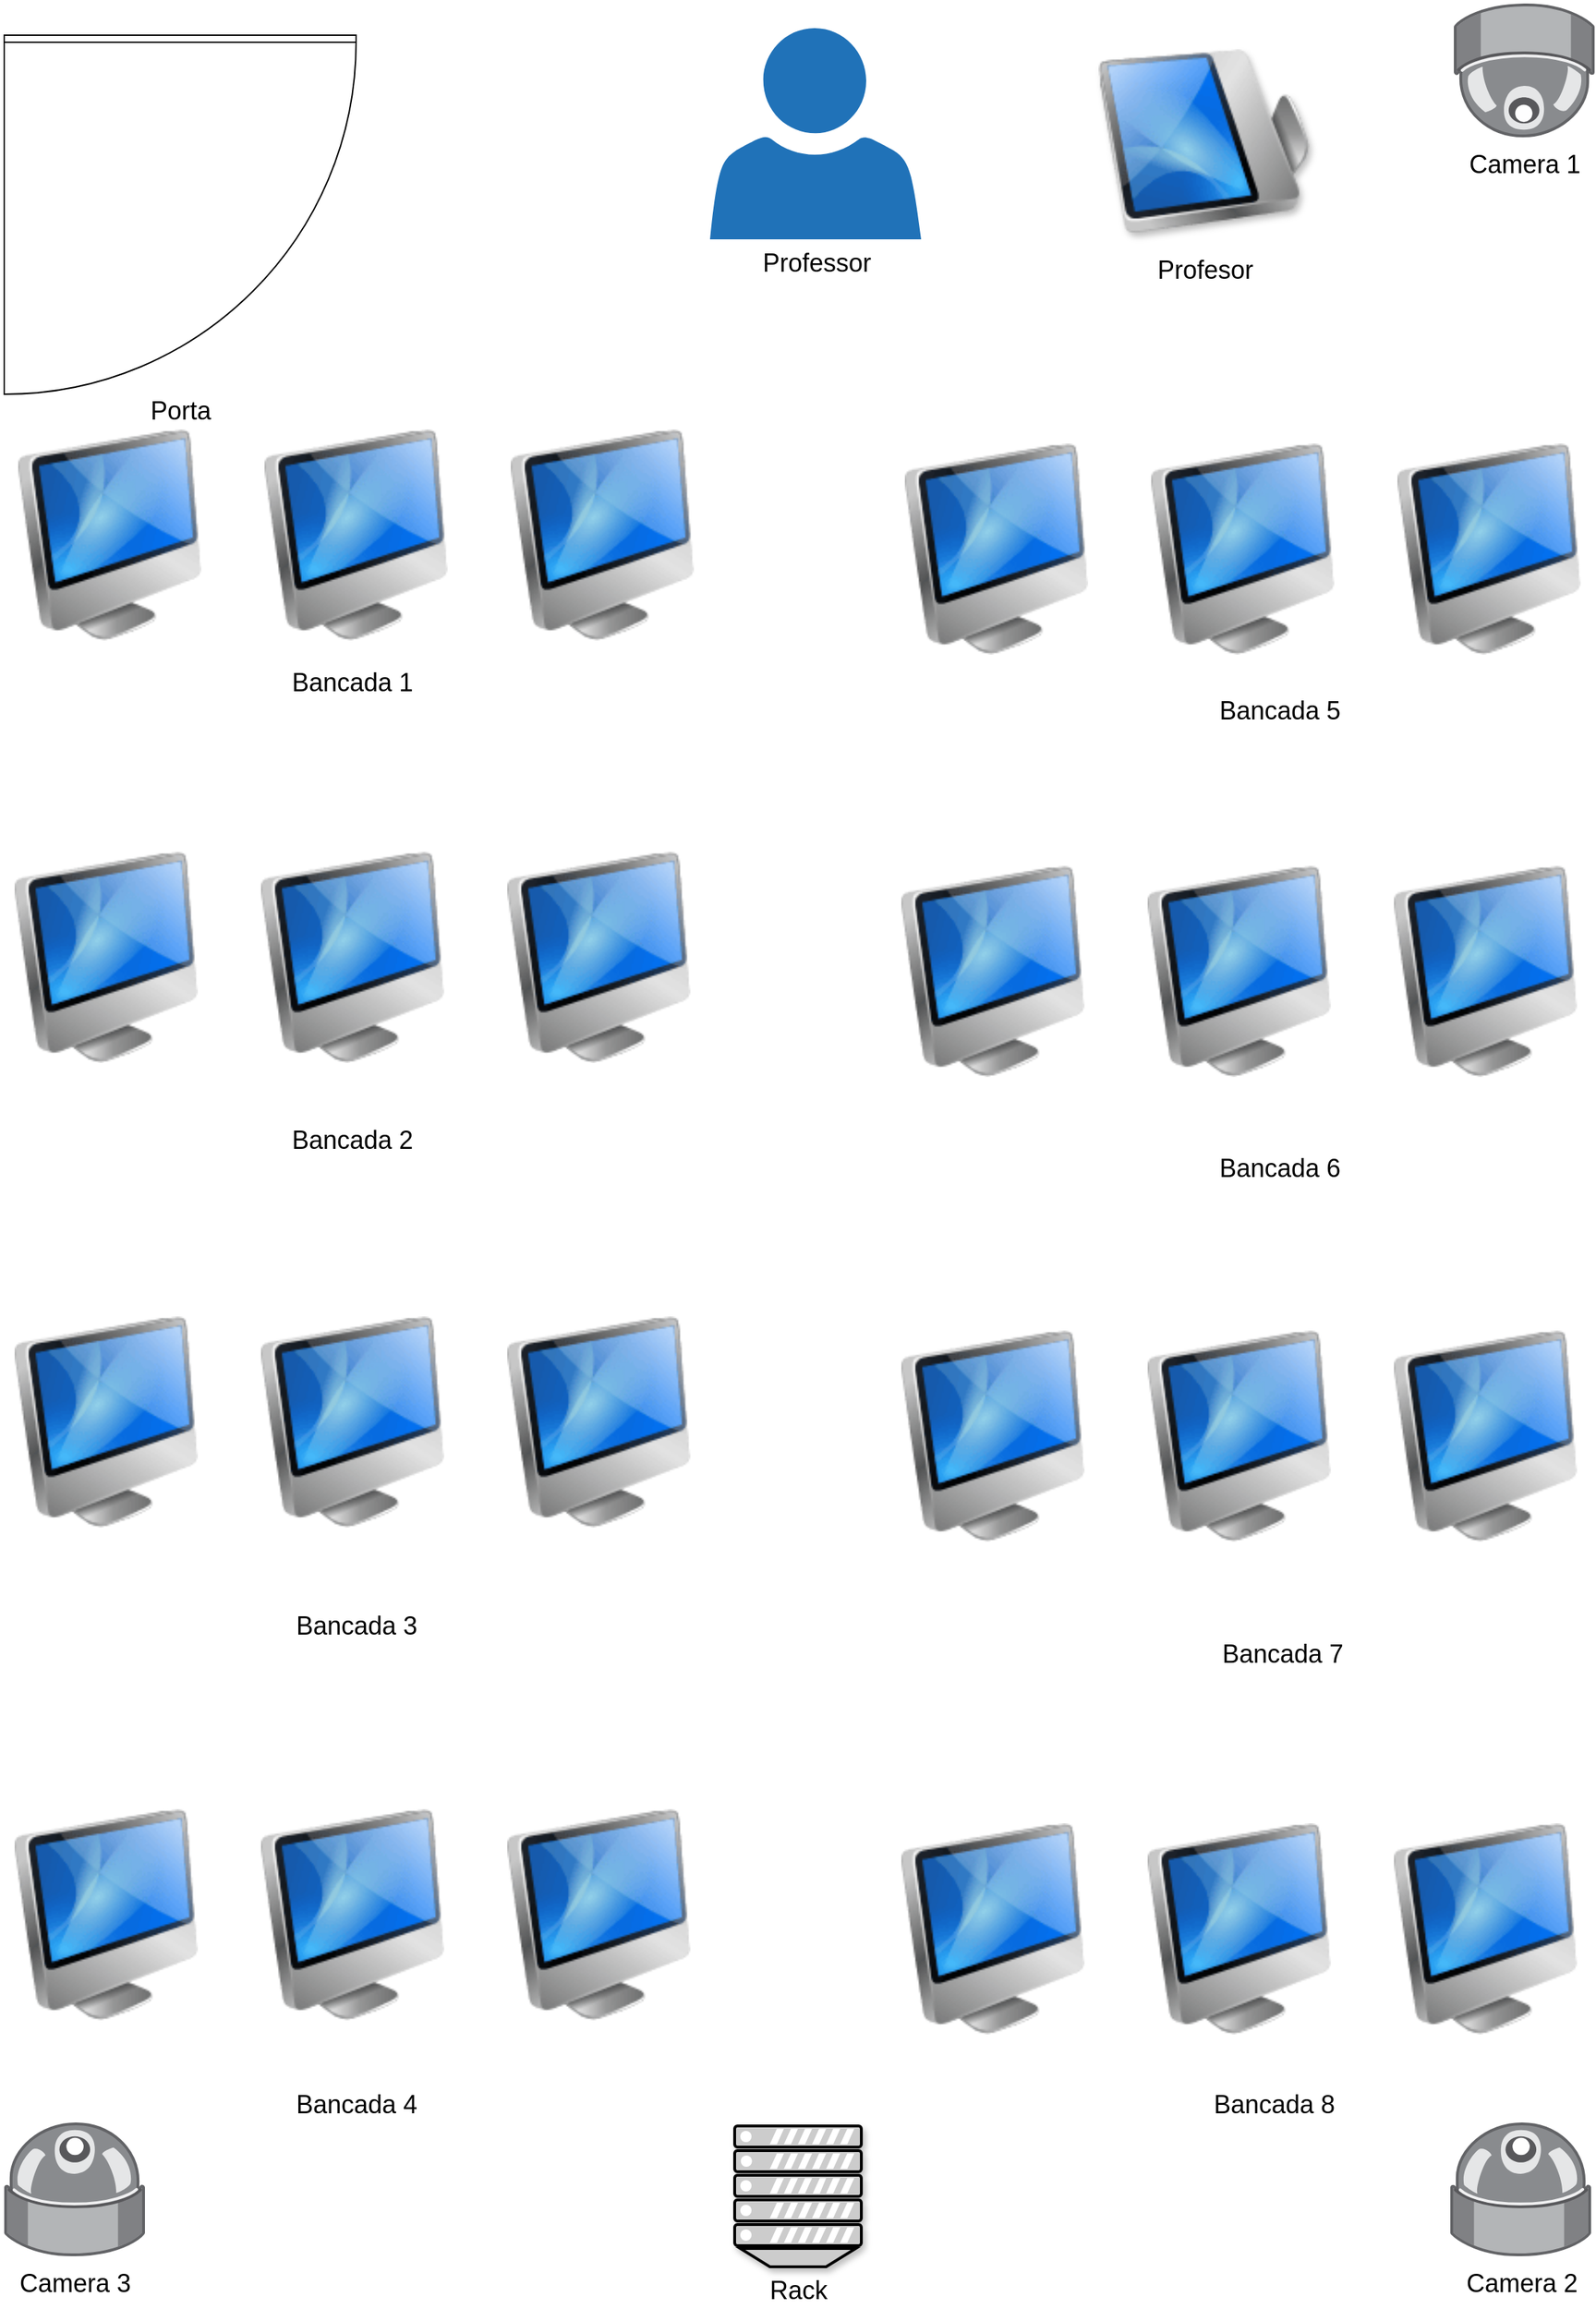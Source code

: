 <mxfile version="10.6.3" type="github"><diagram id="YvRBkcpx1CeeRfVkP2bW" name="Página-1"><mxGraphModel dx="3260" dy="1713" grid="1" gridSize="10" guides="1" tooltips="1" connect="1" arrows="1" fold="1" page="1" pageScale="1" pageWidth="1169" pageHeight="1654" math="0" shadow="0"><root><mxCell id="0"/><mxCell id="1" parent="0"/><mxCell id="-GlGFQ3hHlZBgSidb8LR-11" value="Porta" style="verticalLabelPosition=bottom;html=1;verticalAlign=top;align=center;shape=mxgraph.floorplan.doorLeft;fontSize=18;" parent="1" vertex="1"><mxGeometry x="20" y="30" width="250" height="250" as="geometry"/></mxCell><mxCell id="-GlGFQ3hHlZBgSidb8LR-12" value="" style="image;html=1;labelBackgroundColor=#ffffff;image=img/lib/clip_art/computers/iMac_128x128.png" parent="1" vertex="1"><mxGeometry x="20" y="310" width="150" height="150" as="geometry"/></mxCell><mxCell id="-GlGFQ3hHlZBgSidb8LR-13" value="" style="image;html=1;labelBackgroundColor=#ffffff;image=img/lib/clip_art/computers/iMac_128x128.png" parent="1" vertex="1"><mxGeometry x="195" y="310" width="150" height="150" as="geometry"/></mxCell><mxCell id="-GlGFQ3hHlZBgSidb8LR-14" value="" style="image;html=1;labelBackgroundColor=#ffffff;image=img/lib/clip_art/computers/iMac_128x128.png" parent="1" vertex="1"><mxGeometry x="370" y="310" width="150" height="150" as="geometry"/></mxCell><mxCell id="-GlGFQ3hHlZBgSidb8LR-15" value="" style="image;html=1;labelBackgroundColor=#ffffff;image=img/lib/clip_art/computers/iMac_128x128.png" parent="1" vertex="1"><mxGeometry x="650" y="320" width="150" height="150" as="geometry"/></mxCell><mxCell id="-GlGFQ3hHlZBgSidb8LR-16" value="" style="image;html=1;labelBackgroundColor=#ffffff;image=img/lib/clip_art/computers/iMac_128x128.png" parent="1" vertex="1"><mxGeometry x="825" y="320" width="150" height="150" as="geometry"/></mxCell><mxCell id="-GlGFQ3hHlZBgSidb8LR-17" value="" style="image;html=1;labelBackgroundColor=#ffffff;image=img/lib/clip_art/computers/iMac_128x128.png" parent="1" vertex="1"><mxGeometry x="1000" y="320" width="150" height="150" as="geometry"/></mxCell><mxCell id="-GlGFQ3hHlZBgSidb8LR-18" value="" style="image;html=1;labelBackgroundColor=#ffffff;image=img/lib/clip_art/computers/iMac_128x128.png" parent="1" vertex="1"><mxGeometry x="17.5" y="610" width="150" height="150" as="geometry"/></mxCell><mxCell id="-GlGFQ3hHlZBgSidb8LR-19" value="" style="image;html=1;labelBackgroundColor=#ffffff;image=img/lib/clip_art/computers/iMac_128x128.png" parent="1" vertex="1"><mxGeometry x="192.5" y="610" width="150" height="150" as="geometry"/></mxCell><mxCell id="-GlGFQ3hHlZBgSidb8LR-20" value="" style="image;html=1;labelBackgroundColor=#ffffff;image=img/lib/clip_art/computers/iMac_128x128.png" parent="1" vertex="1"><mxGeometry x="367.5" y="610" width="150" height="150" as="geometry"/></mxCell><mxCell id="-GlGFQ3hHlZBgSidb8LR-21" value="" style="image;html=1;labelBackgroundColor=#ffffff;image=img/lib/clip_art/computers/iMac_128x128.png" parent="1" vertex="1"><mxGeometry x="647.5" y="620" width="150" height="150" as="geometry"/></mxCell><mxCell id="-GlGFQ3hHlZBgSidb8LR-22" value="" style="image;html=1;labelBackgroundColor=#ffffff;image=img/lib/clip_art/computers/iMac_128x128.png" parent="1" vertex="1"><mxGeometry x="822.5" y="620" width="150" height="150" as="geometry"/></mxCell><mxCell id="-GlGFQ3hHlZBgSidb8LR-23" value="" style="image;html=1;labelBackgroundColor=#ffffff;image=img/lib/clip_art/computers/iMac_128x128.png" parent="1" vertex="1"><mxGeometry x="997.5" y="620" width="150" height="150" as="geometry"/></mxCell><mxCell id="-GlGFQ3hHlZBgSidb8LR-24" value="" style="image;html=1;labelBackgroundColor=#ffffff;image=img/lib/clip_art/computers/iMac_128x128.png" parent="1" vertex="1"><mxGeometry x="17.5" y="940" width="150" height="150" as="geometry"/></mxCell><mxCell id="-GlGFQ3hHlZBgSidb8LR-25" value="" style="image;html=1;labelBackgroundColor=#ffffff;image=img/lib/clip_art/computers/iMac_128x128.png" parent="1" vertex="1"><mxGeometry x="192.5" y="940" width="150" height="150" as="geometry"/></mxCell><mxCell id="-GlGFQ3hHlZBgSidb8LR-26" value="" style="image;html=1;labelBackgroundColor=#ffffff;image=img/lib/clip_art/computers/iMac_128x128.png" parent="1" vertex="1"><mxGeometry x="367.5" y="940" width="150" height="150" as="geometry"/></mxCell><mxCell id="-GlGFQ3hHlZBgSidb8LR-27" value="" style="image;html=1;labelBackgroundColor=#ffffff;image=img/lib/clip_art/computers/iMac_128x128.png" parent="1" vertex="1"><mxGeometry x="647.5" y="950" width="150" height="150" as="geometry"/></mxCell><mxCell id="-GlGFQ3hHlZBgSidb8LR-28" value="" style="image;html=1;labelBackgroundColor=#ffffff;image=img/lib/clip_art/computers/iMac_128x128.png" parent="1" vertex="1"><mxGeometry x="822.5" y="950" width="150" height="150" as="geometry"/></mxCell><mxCell id="-GlGFQ3hHlZBgSidb8LR-29" value="" style="image;html=1;labelBackgroundColor=#ffffff;image=img/lib/clip_art/computers/iMac_128x128.png" parent="1" vertex="1"><mxGeometry x="997.5" y="950" width="150" height="150" as="geometry"/></mxCell><mxCell id="-GlGFQ3hHlZBgSidb8LR-30" value="" style="image;html=1;labelBackgroundColor=#ffffff;image=img/lib/clip_art/computers/iMac_128x128.png" parent="1" vertex="1"><mxGeometry x="17.5" y="1290" width="150" height="150" as="geometry"/></mxCell><mxCell id="-GlGFQ3hHlZBgSidb8LR-31" value="" style="image;html=1;labelBackgroundColor=#ffffff;image=img/lib/clip_art/computers/iMac_128x128.png" parent="1" vertex="1"><mxGeometry x="192.5" y="1290" width="150" height="150" as="geometry"/></mxCell><mxCell id="-GlGFQ3hHlZBgSidb8LR-32" value="" style="image;html=1;labelBackgroundColor=#ffffff;image=img/lib/clip_art/computers/iMac_128x128.png" parent="1" vertex="1"><mxGeometry x="367.5" y="1290" width="150" height="150" as="geometry"/></mxCell><mxCell id="-GlGFQ3hHlZBgSidb8LR-33" value="" style="image;html=1;labelBackgroundColor=#ffffff;image=img/lib/clip_art/computers/iMac_128x128.png" parent="1" vertex="1"><mxGeometry x="647.5" y="1300" width="150" height="150" as="geometry"/></mxCell><mxCell id="-GlGFQ3hHlZBgSidb8LR-34" value="" style="image;html=1;labelBackgroundColor=#ffffff;image=img/lib/clip_art/computers/iMac_128x128.png" parent="1" vertex="1"><mxGeometry x="822.5" y="1300" width="150" height="150" as="geometry"/></mxCell><mxCell id="-GlGFQ3hHlZBgSidb8LR-35" value="" style="image;html=1;labelBackgroundColor=#ffffff;image=img/lib/clip_art/computers/iMac_128x128.png" parent="1" vertex="1"><mxGeometry x="997.5" y="1300" width="150" height="150" as="geometry"/></mxCell><mxCell id="-GlGFQ3hHlZBgSidb8LR-36" value="Profesor" style="image;html=1;labelBackgroundColor=#ffffff;image=img/lib/clip_art/computers/iMac_128x128.png;fontSize=18;direction=north;shadow=1;" parent="1" vertex="1"><mxGeometry x="797.5" y="30" width="150" height="150" as="geometry"/></mxCell><mxCell id="-GlGFQ3hHlZBgSidb8LR-39" value="Professor" style="shadow=0;dashed=0;html=1;strokeColor=none;labelPosition=center;verticalLabelPosition=bottom;verticalAlign=top;outlineConnect=0;align=center;shape=mxgraph.office.users.user;fillColor=#2072B8;fontSize=18;" parent="1" vertex="1"><mxGeometry x="521.5" y="25" width="150" height="150" as="geometry"/></mxCell><mxCell id="ugU7lIVXQ1bSRx1fVHT6-1" value="Bancada 1" style="text;html=1;strokeColor=none;fillColor=none;align=center;verticalAlign=middle;whiteSpace=wrap;rounded=0;fontSize=18;" vertex="1" parent="1"><mxGeometry x="221" y="480" width="93" height="20" as="geometry"/></mxCell><mxCell id="ugU7lIVXQ1bSRx1fVHT6-2" value="Bancada 2" style="text;html=1;strokeColor=none;fillColor=none;align=center;verticalAlign=middle;whiteSpace=wrap;rounded=0;fontSize=18;" vertex="1" parent="1"><mxGeometry x="221" y="805" width="93" height="20" as="geometry"/></mxCell><mxCell id="ugU7lIVXQ1bSRx1fVHT6-3" value="Bancada 3" style="text;html=1;strokeColor=none;fillColor=none;align=center;verticalAlign=middle;whiteSpace=wrap;rounded=0;fontSize=18;" vertex="1" parent="1"><mxGeometry x="223.5" y="1150" width="93" height="20" as="geometry"/></mxCell><mxCell id="ugU7lIVXQ1bSRx1fVHT6-4" value="Bancada 4" style="text;html=1;strokeColor=none;fillColor=none;align=center;verticalAlign=middle;whiteSpace=wrap;rounded=0;fontSize=18;" vertex="1" parent="1"><mxGeometry x="223.5" y="1490" width="93" height="20" as="geometry"/></mxCell><mxCell id="ugU7lIVXQ1bSRx1fVHT6-7" value="Bancada 5" style="text;html=1;strokeColor=none;fillColor=none;align=center;verticalAlign=middle;whiteSpace=wrap;rounded=0;fontSize=18;" vertex="1" parent="1"><mxGeometry x="879.5" y="500" width="93" height="20" as="geometry"/></mxCell><mxCell id="ugU7lIVXQ1bSRx1fVHT6-8" value="Bancada 6" style="text;html=1;strokeColor=none;fillColor=none;align=center;verticalAlign=middle;whiteSpace=wrap;rounded=0;fontSize=18;" vertex="1" parent="1"><mxGeometry x="879.5" y="825" width="93" height="20" as="geometry"/></mxCell><mxCell id="ugU7lIVXQ1bSRx1fVHT6-9" value="Bancada 7" style="text;html=1;strokeColor=none;fillColor=none;align=center;verticalAlign=middle;whiteSpace=wrap;rounded=0;fontSize=18;" vertex="1" parent="1"><mxGeometry x="882" y="1170" width="93" height="20" as="geometry"/></mxCell><mxCell id="ugU7lIVXQ1bSRx1fVHT6-10" value="Bancada 8" style="text;html=1;strokeColor=none;fillColor=none;align=center;verticalAlign=middle;whiteSpace=wrap;rounded=0;fontSize=18;" vertex="1" parent="1"><mxGeometry x="876" y="1490" width="93" height="20" as="geometry"/></mxCell><mxCell id="ugU7lIVXQ1bSRx1fVHT6-11" value="Camera 3" style="points=[];html=1;align=center;shadow=0;dashed=0;image;image=img/lib/allied_telesis/security/Surveillance_Camera_Ceiling.svg;fontSize=18;direction=west;" vertex="1" parent="1"><mxGeometry x="20" y="1510" width="100" height="100" as="geometry"/></mxCell><mxCell id="ugU7lIVXQ1bSRx1fVHT6-12" value="Camera 2" style="points=[];html=1;align=center;shadow=0;dashed=0;image;image=img/lib/allied_telesis/security/Surveillance_Camera_Ceiling.svg;fontSize=18;direction=west;" vertex="1" parent="1"><mxGeometry x="1047.5" y="1510" width="100" height="100" as="geometry"/></mxCell><mxCell id="ugU7lIVXQ1bSRx1fVHT6-13" value="Camera 1" style="points=[];html=1;align=center;shadow=0;dashed=0;image;image=img/lib/allied_telesis/security/Surveillance_Camera_Ceiling.svg;fontSize=18;direction=east;" vertex="1" parent="1"><mxGeometry x="1050" y="5" width="100" height="100" as="geometry"/></mxCell><mxCell id="ugU7lIVXQ1bSRx1fVHT6-16" value="Rack" style="fontColor=#000000;verticalAlign=top;verticalLabelPosition=bottom;labelPosition=center;align=center;html=1;outlineConnect=0;fillColor=#CCCCCC;strokeColor=#000000;gradientColor=none;gradientDirection=north;strokeWidth=2;shape=mxgraph.networks.server;shadow=1;fontSize=18;direction=west;" vertex="1" parent="1"><mxGeometry x="539" y="1515" width="90" height="100" as="geometry"/></mxCell></root></mxGraphModel></diagram></mxfile>
